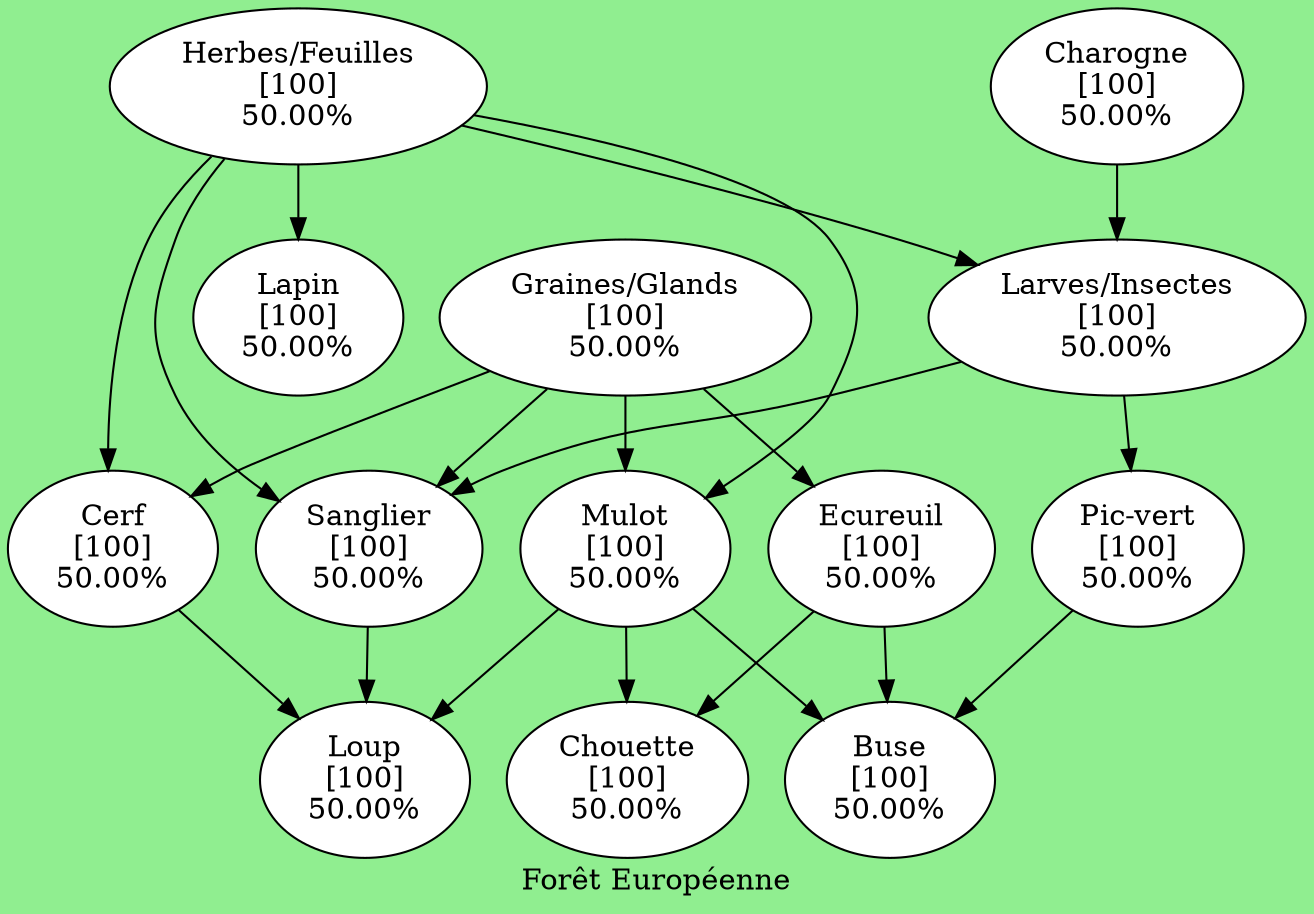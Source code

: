 digraph foret_europ {
    rankdir=TB;
    compound=true;
    newrank=true;

    label = "Forêt Européenne";
    bgcolor = "lightgreen";
    node [shape=ellipse, style=filled, fillcolor=white];

    "Ecureuil" [label="Ecureuil\n[100]\n50.00%"]
    "Graines/Glands" [label="Graines/Glands\n[100]\n50.00%"]
    "Mulot" [label="Mulot\n[100]\n50.00%"]
    "Cerf" [label="Cerf\n[100]\n50.00%"]
    "Sanglier" [label="Sanglier\n[100]\n50.00%"]
    "Larves/Insectes" [label="Larves/Insectes\n[100]\n50.00%"]
    "Herbes/Feuilles" [label="Herbes/Feuilles\n[100]\n50.00%"]
    "Lapin" [label="Lapin\n[100]\n50.00%"]
    "Charogne" [label="Charogne\n[100]\n50.00%"]
    "Pic-vert" [label="Pic-vert\n[100]\n50.00%"]
    "Chouette" [label="Chouette\n[100]\n50.00%"]
    "Buse" [label="Buse\n[100]\n50.00%"]
    "Loup" [label="Loup\n[100]\n50.00%"]

     "Graines/Glands"->"Ecureuil"
     "Graines/Glands"->"Mulot"
     "Graines/Glands"->"Cerf"
     "Graines/Glands"->"Sanglier"

     "Herbes/Feuilles"->"Larves/Insectes"
     "Herbes/Feuilles"->"Lapin"
     "Herbes/Feuilles"->"Mulot"
     "Herbes/Feuilles"->"Cerf"
     "Herbes/Feuilles"->"Sanglier"

     "Charogne"->"Larves/Insectes"

     "Larves/Insectes" -> "Pic-vert"
     "Larves/Insectes"->"Sanglier"

     "Ecureuil"->"Chouette"
     "Ecureuil"->"Buse"

    "Mulot"  ->"Chouette"
    "Mulot"->"Buse"
    "Mulot"->"Loup"

     "Pic-vert" ->"Buse"

     "Cerf" ->"Loup"
     "Sanglier"->"Loup"

 // Force la disposition
    {rank=same; "Graines/Glands"}
    {rank=same; "Herbes/Feuilles"}
    {rank=same; "Charogne"}
    {rank=same; "Larves/Insectes"}
    {rank=same; "Lapin"}
    {rank=same; "Ecureuil"}
    {rank=same; "Mulot"}
    {rank=same; "Pic-vert"}
    {rank=same; "Cerf"}
    {rank=same; "Sanglier"}
    {rank=same; "Chouette"}
    {rank=same; "Buse"}
    {rank=same; "Loup"}
}